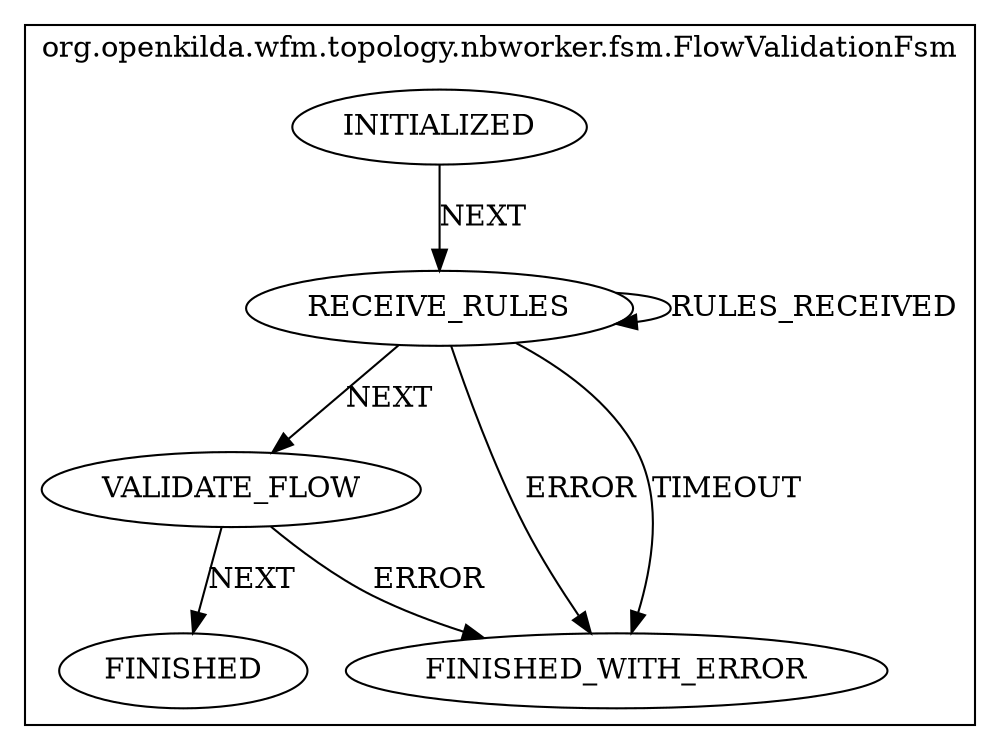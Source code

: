 digraph {
    compound=true;
    subgraph cluster_StateMachine {
    label="org.openkilda.wfm.topology.nbworker.fsm.FlowValidationFsm";
    RECEIVE_RULES [label="RECEIVE_RULES"];
    INITIALIZED [label="INITIALIZED"];
    VALIDATE_FLOW [label="VALIDATE_FLOW"];
    FINISHED_WITH_ERROR [label="FINISHED_WITH_ERROR"];
    FINISHED [label="FINISHED"];

    RECEIVE_RULES -> RECEIVE_RULES [ label="RULES_RECEIVED"];
    RECEIVE_RULES -> FINISHED_WITH_ERROR [ label="ERROR"];
    RECEIVE_RULES -> FINISHED_WITH_ERROR [ label="TIMEOUT"];
    RECEIVE_RULES -> VALIDATE_FLOW [ label="NEXT"];
    INITIALIZED -> RECEIVE_RULES [ label="NEXT"];
    VALIDATE_FLOW -> FINISHED_WITH_ERROR [ label="ERROR"];
    VALIDATE_FLOW -> FINISHED [ label="NEXT"];}}
